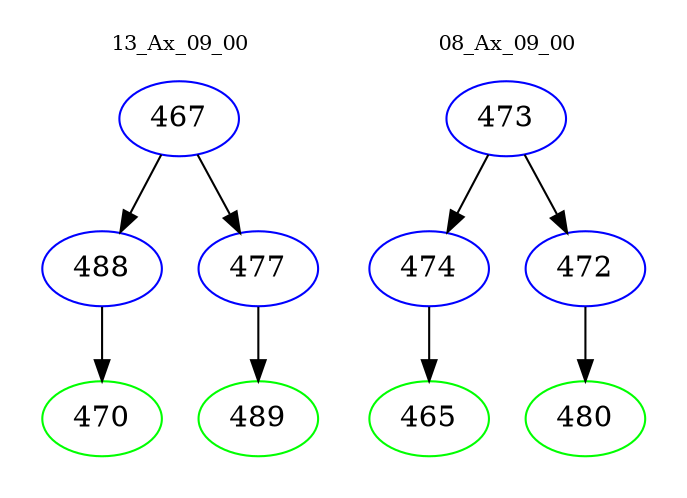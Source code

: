digraph{
subgraph cluster_0 {
color = white
label = "13_Ax_09_00";
fontsize=10;
T0_467 [label="467", color="blue"]
T0_467 -> T0_488 [color="black"]
T0_488 [label="488", color="blue"]
T0_488 -> T0_470 [color="black"]
T0_470 [label="470", color="green"]
T0_467 -> T0_477 [color="black"]
T0_477 [label="477", color="blue"]
T0_477 -> T0_489 [color="black"]
T0_489 [label="489", color="green"]
}
subgraph cluster_1 {
color = white
label = "08_Ax_09_00";
fontsize=10;
T1_473 [label="473", color="blue"]
T1_473 -> T1_474 [color="black"]
T1_474 [label="474", color="blue"]
T1_474 -> T1_465 [color="black"]
T1_465 [label="465", color="green"]
T1_473 -> T1_472 [color="black"]
T1_472 [label="472", color="blue"]
T1_472 -> T1_480 [color="black"]
T1_480 [label="480", color="green"]
}
}
